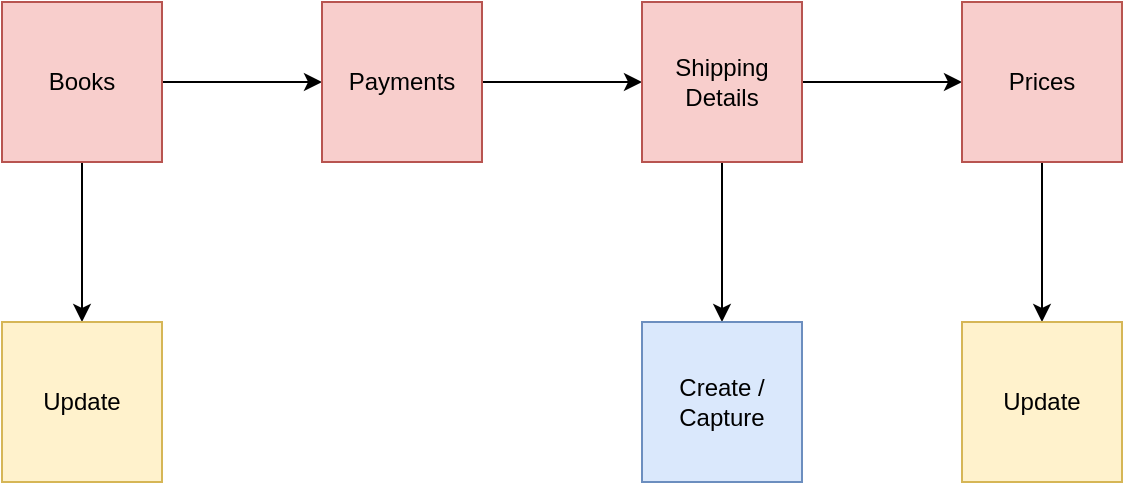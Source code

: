 <mxfile version="11.3.0" type="device" pages="1"><diagram id="KoSebWKLJtrb5U5GkBVR" name="Page-1"><mxGraphModel dx="1408" dy="753" grid="1" gridSize="10" guides="1" tooltips="1" connect="1" arrows="1" fold="1" page="1" pageScale="1" pageWidth="850" pageHeight="1100" math="0" shadow="0"><root><mxCell id="0"/><mxCell id="1" parent="0"/><mxCell id="fhtgExK1Re5_ZSzndbqP-5" value="" style="edgeStyle=orthogonalEdgeStyle;rounded=0;orthogonalLoop=1;jettySize=auto;html=1;" edge="1" parent="1" source="fhtgExK1Re5_ZSzndbqP-1" target="fhtgExK1Re5_ZSzndbqP-4"><mxGeometry relative="1" as="geometry"/></mxCell><mxCell id="fhtgExK1Re5_ZSzndbqP-9" value="" style="edgeStyle=orthogonalEdgeStyle;rounded=0;orthogonalLoop=1;jettySize=auto;html=1;" edge="1" parent="1" source="fhtgExK1Re5_ZSzndbqP-1" target="fhtgExK1Re5_ZSzndbqP-8"><mxGeometry relative="1" as="geometry"/></mxCell><mxCell id="fhtgExK1Re5_ZSzndbqP-1" value="Books" style="whiteSpace=wrap;html=1;aspect=fixed;fillColor=#f8cecc;strokeColor=#b85450;" vertex="1" parent="1"><mxGeometry x="20" y="20" width="80" height="80" as="geometry"/></mxCell><mxCell id="fhtgExK1Re5_ZSzndbqP-8" value="Update" style="whiteSpace=wrap;html=1;aspect=fixed;fillColor=#fff2cc;strokeColor=#d6b656;" vertex="1" parent="1"><mxGeometry x="20" y="180" width="80" height="80" as="geometry"/></mxCell><mxCell id="fhtgExK1Re5_ZSzndbqP-7" value="" style="edgeStyle=orthogonalEdgeStyle;rounded=0;orthogonalLoop=1;jettySize=auto;html=1;" edge="1" parent="1" source="fhtgExK1Re5_ZSzndbqP-4" target="fhtgExK1Re5_ZSzndbqP-6"><mxGeometry relative="1" as="geometry"/></mxCell><mxCell id="fhtgExK1Re5_ZSzndbqP-4" value="Payments" style="whiteSpace=wrap;html=1;aspect=fixed;fillColor=#f8cecc;strokeColor=#b85450;" vertex="1" parent="1"><mxGeometry x="180" y="20" width="80" height="80" as="geometry"/></mxCell><mxCell id="fhtgExK1Re5_ZSzndbqP-11" value="" style="edgeStyle=orthogonalEdgeStyle;rounded=0;orthogonalLoop=1;jettySize=auto;html=1;" edge="1" parent="1" source="fhtgExK1Re5_ZSzndbqP-6" target="fhtgExK1Re5_ZSzndbqP-10"><mxGeometry relative="1" as="geometry"/></mxCell><mxCell id="fhtgExK1Re5_ZSzndbqP-15" value="" style="edgeStyle=orthogonalEdgeStyle;rounded=0;orthogonalLoop=1;jettySize=auto;html=1;" edge="1" parent="1" source="fhtgExK1Re5_ZSzndbqP-6" target="fhtgExK1Re5_ZSzndbqP-14"><mxGeometry relative="1" as="geometry"/></mxCell><mxCell id="fhtgExK1Re5_ZSzndbqP-6" value="Shipping Details" style="whiteSpace=wrap;html=1;aspect=fixed;fillColor=#f8cecc;strokeColor=#b85450;" vertex="1" parent="1"><mxGeometry x="340" y="20" width="80" height="80" as="geometry"/></mxCell><mxCell id="fhtgExK1Re5_ZSzndbqP-14" value="Create / Capture" style="whiteSpace=wrap;html=1;aspect=fixed;fillColor=#dae8fc;strokeColor=#6c8ebf;" vertex="1" parent="1"><mxGeometry x="340" y="180" width="80" height="80" as="geometry"/></mxCell><mxCell id="fhtgExK1Re5_ZSzndbqP-13" value="" style="edgeStyle=orthogonalEdgeStyle;rounded=0;orthogonalLoop=1;jettySize=auto;html=1;" edge="1" parent="1" source="fhtgExK1Re5_ZSzndbqP-10" target="fhtgExK1Re5_ZSzndbqP-12"><mxGeometry relative="1" as="geometry"/></mxCell><mxCell id="fhtgExK1Re5_ZSzndbqP-10" value="Prices" style="whiteSpace=wrap;html=1;aspect=fixed;fillColor=#f8cecc;strokeColor=#b85450;" vertex="1" parent="1"><mxGeometry x="500" y="20" width="80" height="80" as="geometry"/></mxCell><mxCell id="fhtgExK1Re5_ZSzndbqP-12" value="Update" style="whiteSpace=wrap;html=1;aspect=fixed;fillColor=#fff2cc;strokeColor=#d6b656;" vertex="1" parent="1"><mxGeometry x="500" y="180" width="80" height="80" as="geometry"/></mxCell></root></mxGraphModel></diagram></mxfile>